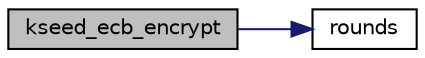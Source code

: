 digraph "kseed_ecb_encrypt"
{
 // LATEX_PDF_SIZE
  edge [fontname="Helvetica",fontsize="10",labelfontname="Helvetica",labelfontsize="10"];
  node [fontname="Helvetica",fontsize="10",shape=record];
  rankdir="LR";
  Node6 [label="kseed_ecb_encrypt",height=0.2,width=0.4,color="black", fillcolor="grey75", style="filled", fontcolor="black",tooltip="Encrypts a block of text with SEED."];
  Node6 -> Node7 [color="midnightblue",fontsize="10",style="solid",fontname="Helvetica"];
  Node7 [label="rounds",height=0.2,width=0.4,color="black", fillcolor="white", style="filled",URL="$kseed_8c.html#a51da46362a22c8107683876e9c12ec82",tooltip=" "];
}
